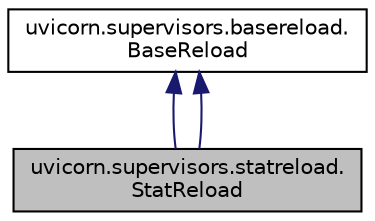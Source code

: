 digraph "uvicorn.supervisors.statreload.StatReload"
{
 // LATEX_PDF_SIZE
  edge [fontname="Helvetica",fontsize="10",labelfontname="Helvetica",labelfontsize="10"];
  node [fontname="Helvetica",fontsize="10",shape=record];
  Node1 [label="uvicorn.supervisors.statreload.\lStatReload",height=0.2,width=0.4,color="black", fillcolor="grey75", style="filled", fontcolor="black",tooltip=" "];
  Node2 -> Node1 [dir="back",color="midnightblue",fontsize="10",style="solid",fontname="Helvetica"];
  Node2 [label="uvicorn.supervisors.basereload.\lBaseReload",height=0.2,width=0.4,color="black", fillcolor="white", style="filled",URL="$classuvicorn_1_1supervisors_1_1basereload_1_1BaseReload.html",tooltip=" "];
  Node2 -> Node1 [dir="back",color="midnightblue",fontsize="10",style="solid",fontname="Helvetica"];
}
